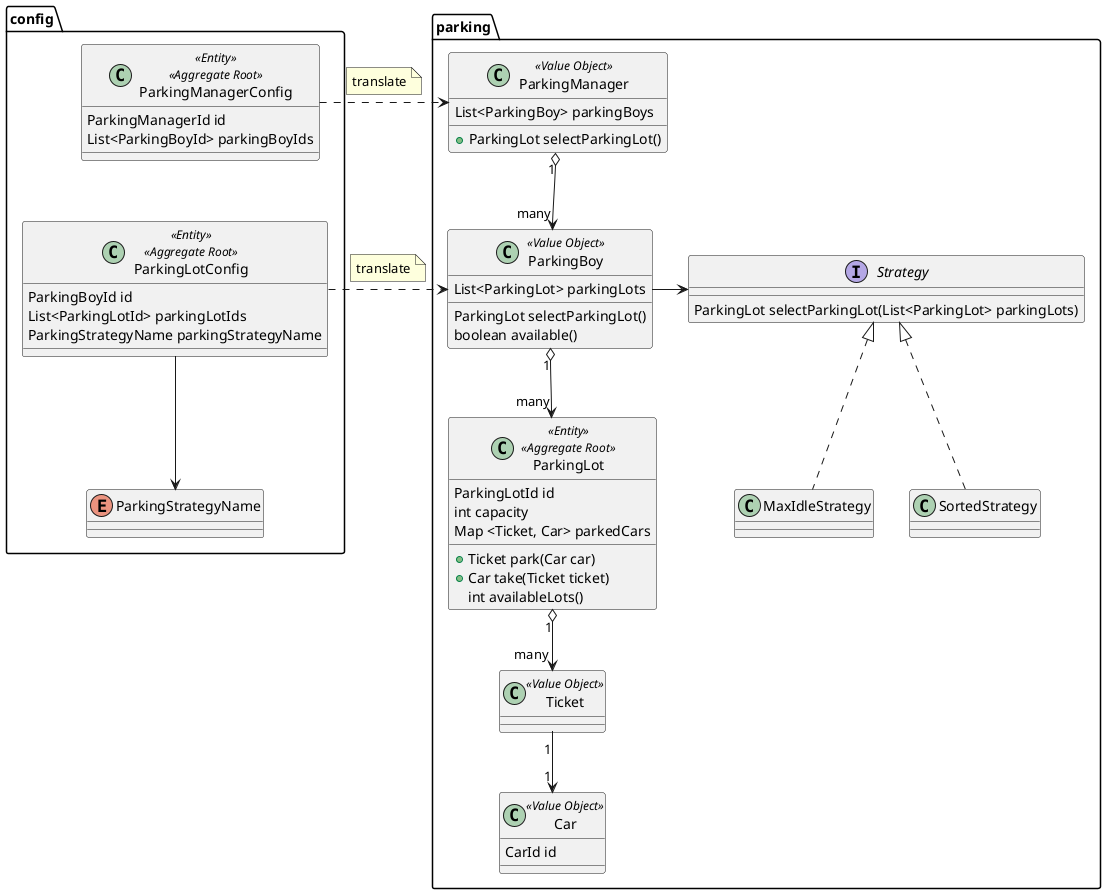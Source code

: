 @startuml

package config {
  class ParkingManagerConfig <<Entity>> <<Aggregate Root>> {
     ParkingManagerId id
     List<ParkingBoyId> parkingBoyIds
  }

  ParkingManagerConfig --[hidden] ParkingLotConfig

  class ParkingLotConfig <<Entity>> <<Aggregate Root>> {
    ParkingBoyId id
    List<ParkingLotId> parkingLotIds
    ParkingStrategyName parkingStrategyName
  }

  enum ParkingStrategyName
  ParkingLotConfig --> ParkingStrategyName
}


package parking {
  class ParkingManager <<Value Object>> {
    List<ParkingBoy> parkingBoys

    + ParkingLot selectParkingLot()
  }
  ParkingManagerConfig .> ParkingManager
  note top on link
    translate
  end note
  ParkingManager  "1" o--> "many" ParkingBoy

  class ParkingBoy <<Value Object>> {
    List<ParkingLot> parkingLots

    ParkingLot selectParkingLot()
    boolean available()
  }
  ParkingLotConfig .> ParkingBoy
  note top on link
    translate
  end note

  interface Strategy {
    ParkingLot selectParkingLot(List<ParkingLot> parkingLots)
  }
  class SortedStrategy
  class MaxIdleStrategy
  Strategy <|.. SortedStrategy
  Strategy <|.. MaxIdleStrategy
  ParkingBoy -> Strategy

  class ParkingLot <<Entity>> <<Aggregate Root>> {
    ParkingLotId id
    int capacity
    Map <Ticket, Car> parkedCars

    + Ticket park(Car car)
    + Car take(Ticket ticket)
    int availableLots()
  }

  Class Car <<Value Object>> {
      CarId id
  }

  Class Ticket <<Value Object>> {
  }

  Ticket "1" --> "1" Car
  ParkingLot "1" o--> "many" Ticket
  ParkingBoy "1" o--> "many" ParkingLot
}
@enduml
